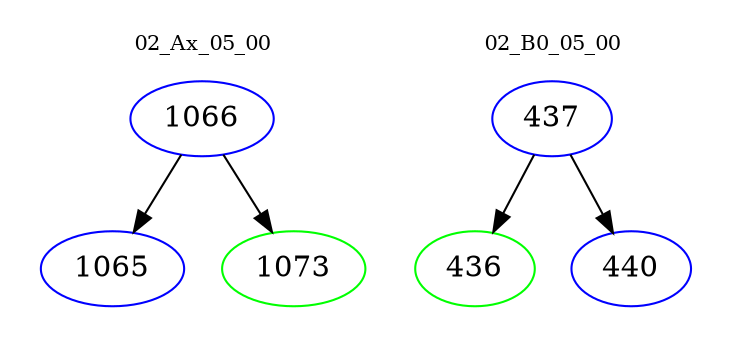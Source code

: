 digraph{
subgraph cluster_0 {
color = white
label = "02_Ax_05_00";
fontsize=10;
T0_1066 [label="1066", color="blue"]
T0_1066 -> T0_1065 [color="black"]
T0_1065 [label="1065", color="blue"]
T0_1066 -> T0_1073 [color="black"]
T0_1073 [label="1073", color="green"]
}
subgraph cluster_1 {
color = white
label = "02_B0_05_00";
fontsize=10;
T1_437 [label="437", color="blue"]
T1_437 -> T1_436 [color="black"]
T1_436 [label="436", color="green"]
T1_437 -> T1_440 [color="black"]
T1_440 [label="440", color="blue"]
}
}
